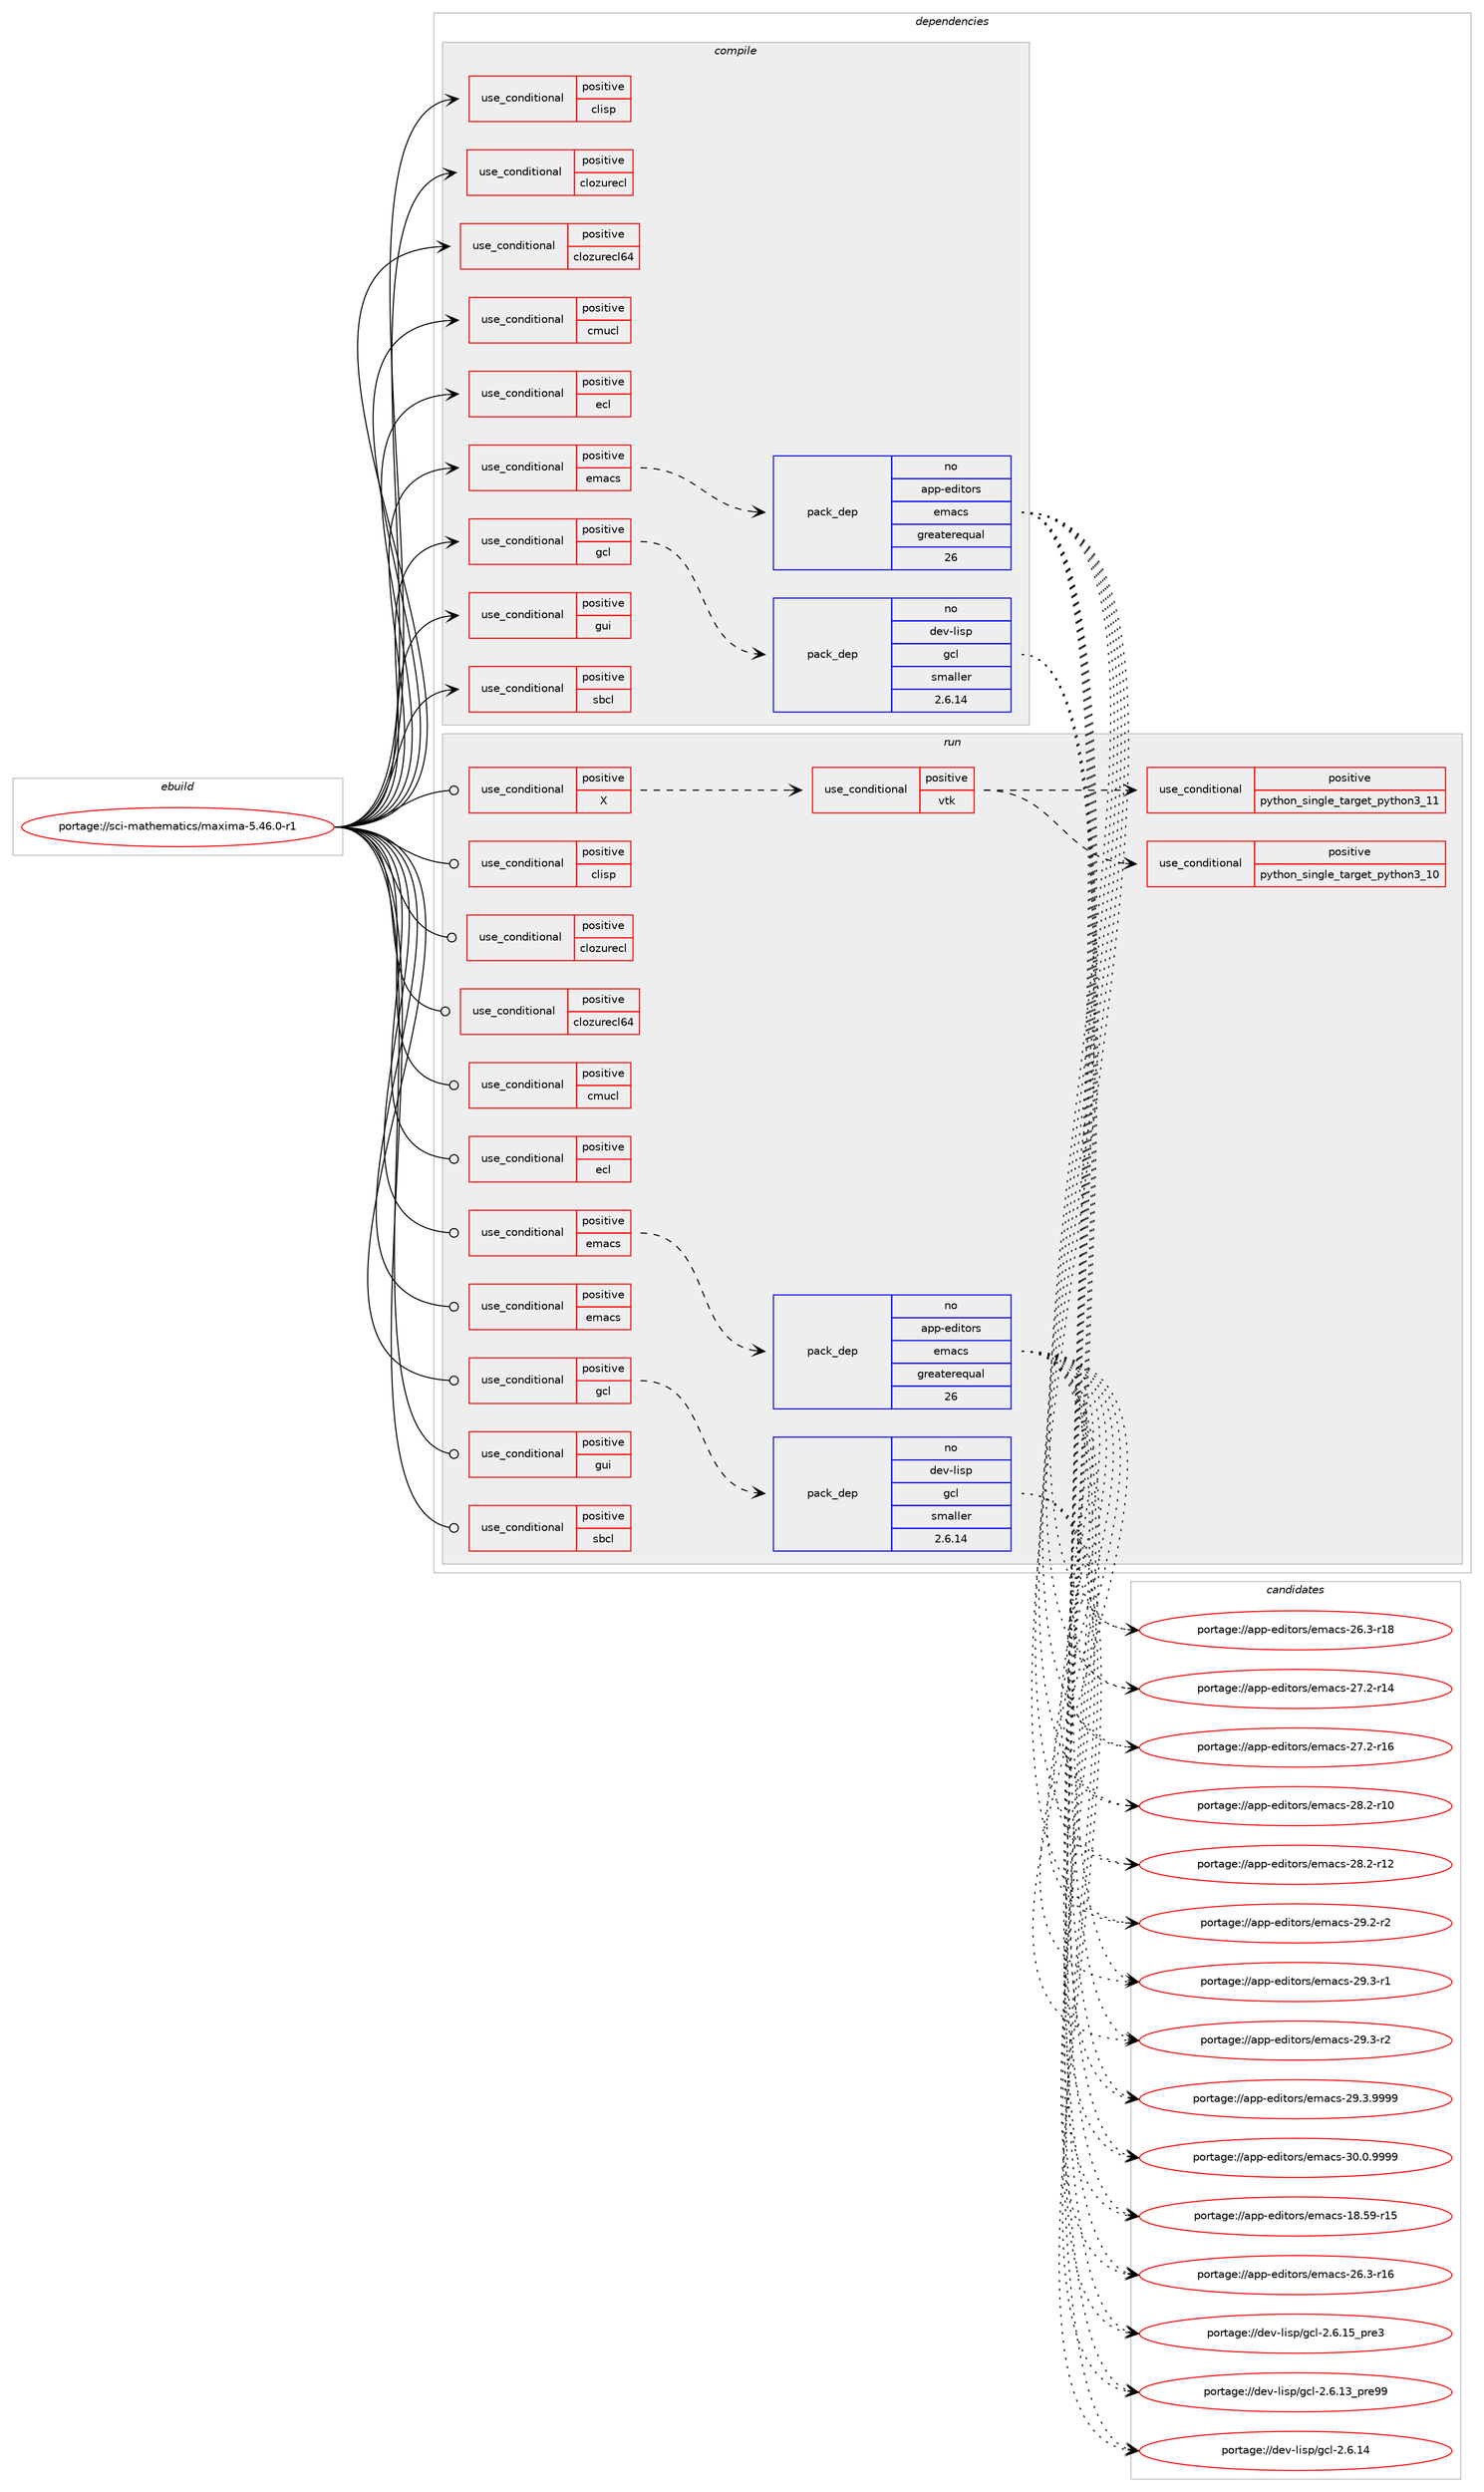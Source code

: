 digraph prolog {

# *************
# Graph options
# *************

newrank=true;
concentrate=true;
compound=true;
graph [rankdir=LR,fontname=Helvetica,fontsize=10,ranksep=1.5];#, ranksep=2.5, nodesep=0.2];
edge  [arrowhead=vee];
node  [fontname=Helvetica,fontsize=10];

# **********
# The ebuild
# **********

subgraph cluster_leftcol {
color=gray;
rank=same;
label=<<i>ebuild</i>>;
id [label="portage://sci-mathematics/maxima-5.46.0-r1", color=red, width=4, href="../sci-mathematics/maxima-5.46.0-r1.svg"];
}

# ****************
# The dependencies
# ****************

subgraph cluster_midcol {
color=gray;
label=<<i>dependencies</i>>;
subgraph cluster_compile {
fillcolor="#eeeeee";
style=filled;
label=<<i>compile</i>>;
subgraph cond1815 {
dependency2582 [label=<<TABLE BORDER="0" CELLBORDER="1" CELLSPACING="0" CELLPADDING="4"><TR><TD ROWSPAN="3" CELLPADDING="10">use_conditional</TD></TR><TR><TD>positive</TD></TR><TR><TD>clisp</TD></TR></TABLE>>, shape=none, color=red];
# *** BEGIN UNKNOWN DEPENDENCY TYPE (TODO) ***
# dependency2582 -> package_dependency(portage://sci-mathematics/maxima-5.46.0-r1,install,no,dev-lisp,clisp,none,[,,],any_same_slot,[])
# *** END UNKNOWN DEPENDENCY TYPE (TODO) ***

}
id:e -> dependency2582:w [weight=20,style="solid",arrowhead="vee"];
subgraph cond1816 {
dependency2583 [label=<<TABLE BORDER="0" CELLBORDER="1" CELLSPACING="0" CELLPADDING="4"><TR><TD ROWSPAN="3" CELLPADDING="10">use_conditional</TD></TR><TR><TD>positive</TD></TR><TR><TD>clozurecl</TD></TR></TABLE>>, shape=none, color=red];
# *** BEGIN UNKNOWN DEPENDENCY TYPE (TODO) ***
# dependency2583 -> package_dependency(portage://sci-mathematics/maxima-5.46.0-r1,install,no,dev-lisp,clozurecl,none,[,,],[],[])
# *** END UNKNOWN DEPENDENCY TYPE (TODO) ***

# *** BEGIN UNKNOWN DEPENDENCY TYPE (TODO) ***
# dependency2583 -> package_dependency(portage://sci-mathematics/maxima-5.46.0-r1,install,no,app-misc,rlwrap,none,[,,],[],[])
# *** END UNKNOWN DEPENDENCY TYPE (TODO) ***

}
id:e -> dependency2583:w [weight=20,style="solid",arrowhead="vee"];
subgraph cond1817 {
dependency2584 [label=<<TABLE BORDER="0" CELLBORDER="1" CELLSPACING="0" CELLPADDING="4"><TR><TD ROWSPAN="3" CELLPADDING="10">use_conditional</TD></TR><TR><TD>positive</TD></TR><TR><TD>clozurecl64</TD></TR></TABLE>>, shape=none, color=red];
# *** BEGIN UNKNOWN DEPENDENCY TYPE (TODO) ***
# dependency2584 -> package_dependency(portage://sci-mathematics/maxima-5.46.0-r1,install,no,dev-lisp,clozurecl,none,[,,],[],[])
# *** END UNKNOWN DEPENDENCY TYPE (TODO) ***

# *** BEGIN UNKNOWN DEPENDENCY TYPE (TODO) ***
# dependency2584 -> package_dependency(portage://sci-mathematics/maxima-5.46.0-r1,install,no,app-misc,rlwrap,none,[,,],[],[])
# *** END UNKNOWN DEPENDENCY TYPE (TODO) ***

}
id:e -> dependency2584:w [weight=20,style="solid",arrowhead="vee"];
subgraph cond1818 {
dependency2585 [label=<<TABLE BORDER="0" CELLBORDER="1" CELLSPACING="0" CELLPADDING="4"><TR><TD ROWSPAN="3" CELLPADDING="10">use_conditional</TD></TR><TR><TD>positive</TD></TR><TR><TD>cmucl</TD></TR></TABLE>>, shape=none, color=red];
# *** BEGIN UNKNOWN DEPENDENCY TYPE (TODO) ***
# dependency2585 -> package_dependency(portage://sci-mathematics/maxima-5.46.0-r1,install,no,dev-lisp,cmucl,none,[,,],[],[])
# *** END UNKNOWN DEPENDENCY TYPE (TODO) ***

# *** BEGIN UNKNOWN DEPENDENCY TYPE (TODO) ***
# dependency2585 -> package_dependency(portage://sci-mathematics/maxima-5.46.0-r1,install,no,app-misc,rlwrap,none,[,,],[],[])
# *** END UNKNOWN DEPENDENCY TYPE (TODO) ***

}
id:e -> dependency2585:w [weight=20,style="solid",arrowhead="vee"];
subgraph cond1819 {
dependency2586 [label=<<TABLE BORDER="0" CELLBORDER="1" CELLSPACING="0" CELLPADDING="4"><TR><TD ROWSPAN="3" CELLPADDING="10">use_conditional</TD></TR><TR><TD>positive</TD></TR><TR><TD>ecl</TD></TR></TABLE>>, shape=none, color=red];
# *** BEGIN UNKNOWN DEPENDENCY TYPE (TODO) ***
# dependency2586 -> package_dependency(portage://sci-mathematics/maxima-5.46.0-r1,install,no,dev-lisp,ecl,none,[,,],any_same_slot,[])
# *** END UNKNOWN DEPENDENCY TYPE (TODO) ***

# *** BEGIN UNKNOWN DEPENDENCY TYPE (TODO) ***
# dependency2586 -> package_dependency(portage://sci-mathematics/maxima-5.46.0-r1,install,no,app-misc,rlwrap,none,[,,],[],[])
# *** END UNKNOWN DEPENDENCY TYPE (TODO) ***

}
id:e -> dependency2586:w [weight=20,style="solid",arrowhead="vee"];
subgraph cond1820 {
dependency2587 [label=<<TABLE BORDER="0" CELLBORDER="1" CELLSPACING="0" CELLPADDING="4"><TR><TD ROWSPAN="3" CELLPADDING="10">use_conditional</TD></TR><TR><TD>positive</TD></TR><TR><TD>emacs</TD></TR></TABLE>>, shape=none, color=red];
subgraph pack728 {
dependency2588 [label=<<TABLE BORDER="0" CELLBORDER="1" CELLSPACING="0" CELLPADDING="4" WIDTH="220"><TR><TD ROWSPAN="6" CELLPADDING="30">pack_dep</TD></TR><TR><TD WIDTH="110">no</TD></TR><TR><TD>app-editors</TD></TR><TR><TD>emacs</TD></TR><TR><TD>greaterequal</TD></TR><TR><TD>26</TD></TR></TABLE>>, shape=none, color=blue];
}
dependency2587:e -> dependency2588:w [weight=20,style="dashed",arrowhead="vee"];
}
id:e -> dependency2587:w [weight=20,style="solid",arrowhead="vee"];
subgraph cond1821 {
dependency2589 [label=<<TABLE BORDER="0" CELLBORDER="1" CELLSPACING="0" CELLPADDING="4"><TR><TD ROWSPAN="3" CELLPADDING="10">use_conditional</TD></TR><TR><TD>positive</TD></TR><TR><TD>gcl</TD></TR></TABLE>>, shape=none, color=red];
subgraph pack729 {
dependency2590 [label=<<TABLE BORDER="0" CELLBORDER="1" CELLSPACING="0" CELLPADDING="4" WIDTH="220"><TR><TD ROWSPAN="6" CELLPADDING="30">pack_dep</TD></TR><TR><TD WIDTH="110">no</TD></TR><TR><TD>dev-lisp</TD></TR><TR><TD>gcl</TD></TR><TR><TD>smaller</TD></TR><TR><TD>2.6.14</TD></TR></TABLE>>, shape=none, color=blue];
}
dependency2589:e -> dependency2590:w [weight=20,style="dashed",arrowhead="vee"];
}
id:e -> dependency2589:w [weight=20,style="solid",arrowhead="vee"];
subgraph cond1822 {
dependency2591 [label=<<TABLE BORDER="0" CELLBORDER="1" CELLSPACING="0" CELLPADDING="4"><TR><TD ROWSPAN="3" CELLPADDING="10">use_conditional</TD></TR><TR><TD>positive</TD></TR><TR><TD>gui</TD></TR></TABLE>>, shape=none, color=red];
# *** BEGIN UNKNOWN DEPENDENCY TYPE (TODO) ***
# dependency2591 -> package_dependency(portage://sci-mathematics/maxima-5.46.0-r1,install,no,dev-lang,tk,none,[,,],[slot(0)],[])
# *** END UNKNOWN DEPENDENCY TYPE (TODO) ***

}
id:e -> dependency2591:w [weight=20,style="solid",arrowhead="vee"];
subgraph cond1823 {
dependency2592 [label=<<TABLE BORDER="0" CELLBORDER="1" CELLSPACING="0" CELLPADDING="4"><TR><TD ROWSPAN="3" CELLPADDING="10">use_conditional</TD></TR><TR><TD>positive</TD></TR><TR><TD>sbcl</TD></TR></TABLE>>, shape=none, color=red];
# *** BEGIN UNKNOWN DEPENDENCY TYPE (TODO) ***
# dependency2592 -> package_dependency(portage://sci-mathematics/maxima-5.46.0-r1,install,no,dev-lisp,sbcl,none,[,,],any_same_slot,[])
# *** END UNKNOWN DEPENDENCY TYPE (TODO) ***

# *** BEGIN UNKNOWN DEPENDENCY TYPE (TODO) ***
# dependency2592 -> package_dependency(portage://sci-mathematics/maxima-5.46.0-r1,install,no,app-misc,rlwrap,none,[,,],[],[])
# *** END UNKNOWN DEPENDENCY TYPE (TODO) ***

}
id:e -> dependency2592:w [weight=20,style="solid",arrowhead="vee"];
# *** BEGIN UNKNOWN DEPENDENCY TYPE (TODO) ***
# id -> package_dependency(portage://sci-mathematics/maxima-5.46.0-r1,install,no,virtual,libcrypt,none,[,,],any_same_slot,[])
# *** END UNKNOWN DEPENDENCY TYPE (TODO) ***

}
subgraph cluster_compileandrun {
fillcolor="#eeeeee";
style=filled;
label=<<i>compile and run</i>>;
}
subgraph cluster_run {
fillcolor="#eeeeee";
style=filled;
label=<<i>run</i>>;
subgraph cond1824 {
dependency2593 [label=<<TABLE BORDER="0" CELLBORDER="1" CELLSPACING="0" CELLPADDING="4"><TR><TD ROWSPAN="3" CELLPADDING="10">use_conditional</TD></TR><TR><TD>positive</TD></TR><TR><TD>X</TD></TR></TABLE>>, shape=none, color=red];
# *** BEGIN UNKNOWN DEPENDENCY TYPE (TODO) ***
# dependency2593 -> package_dependency(portage://sci-mathematics/maxima-5.46.0-r1,run,no,x11-misc,xdg-utils,none,[,,],[],[])
# *** END UNKNOWN DEPENDENCY TYPE (TODO) ***

# *** BEGIN UNKNOWN DEPENDENCY TYPE (TODO) ***
# dependency2593 -> package_dependency(portage://sci-mathematics/maxima-5.46.0-r1,run,no,sci-visualization,gnuplot,none,[,,],[],[use(enable(gd),none)])
# *** END UNKNOWN DEPENDENCY TYPE (TODO) ***

subgraph cond1825 {
dependency2594 [label=<<TABLE BORDER="0" CELLBORDER="1" CELLSPACING="0" CELLPADDING="4"><TR><TD ROWSPAN="3" CELLPADDING="10">use_conditional</TD></TR><TR><TD>positive</TD></TR><TR><TD>vtk</TD></TR></TABLE>>, shape=none, color=red];
subgraph cond1826 {
dependency2595 [label=<<TABLE BORDER="0" CELLBORDER="1" CELLSPACING="0" CELLPADDING="4"><TR><TD ROWSPAN="3" CELLPADDING="10">use_conditional</TD></TR><TR><TD>positive</TD></TR><TR><TD>python_single_target_python3_10</TD></TR></TABLE>>, shape=none, color=red];
# *** BEGIN UNKNOWN DEPENDENCY TYPE (TODO) ***
# dependency2595 -> package_dependency(portage://sci-mathematics/maxima-5.46.0-r1,run,no,dev-lang,python,none,[,,],[slot(3.10)],[])
# *** END UNKNOWN DEPENDENCY TYPE (TODO) ***

}
dependency2594:e -> dependency2595:w [weight=20,style="dashed",arrowhead="vee"];
subgraph cond1827 {
dependency2596 [label=<<TABLE BORDER="0" CELLBORDER="1" CELLSPACING="0" CELLPADDING="4"><TR><TD ROWSPAN="3" CELLPADDING="10">use_conditional</TD></TR><TR><TD>positive</TD></TR><TR><TD>python_single_target_python3_11</TD></TR></TABLE>>, shape=none, color=red];
# *** BEGIN UNKNOWN DEPENDENCY TYPE (TODO) ***
# dependency2596 -> package_dependency(portage://sci-mathematics/maxima-5.46.0-r1,run,no,dev-lang,python,none,[,,],[slot(3.11)],[])
# *** END UNKNOWN DEPENDENCY TYPE (TODO) ***

}
dependency2594:e -> dependency2596:w [weight=20,style="dashed",arrowhead="vee"];
# *** BEGIN UNKNOWN DEPENDENCY TYPE (TODO) ***
# dependency2594 -> package_dependency(portage://sci-mathematics/maxima-5.46.0-r1,run,no,sci-libs,vtk,none,[,,],[],[use(enable(python),none),use(enable(rendering),none),use(optenable(python_single_target_python3_10),negative),use(optenable(python_single_target_python3_11),negative)])
# *** END UNKNOWN DEPENDENCY TYPE (TODO) ***

}
dependency2593:e -> dependency2594:w [weight=20,style="dashed",arrowhead="vee"];
}
id:e -> dependency2593:w [weight=20,style="solid",arrowhead="odot"];
subgraph cond1828 {
dependency2597 [label=<<TABLE BORDER="0" CELLBORDER="1" CELLSPACING="0" CELLPADDING="4"><TR><TD ROWSPAN="3" CELLPADDING="10">use_conditional</TD></TR><TR><TD>positive</TD></TR><TR><TD>clisp</TD></TR></TABLE>>, shape=none, color=red];
# *** BEGIN UNKNOWN DEPENDENCY TYPE (TODO) ***
# dependency2597 -> package_dependency(portage://sci-mathematics/maxima-5.46.0-r1,run,no,dev-lisp,clisp,none,[,,],any_same_slot,[])
# *** END UNKNOWN DEPENDENCY TYPE (TODO) ***

}
id:e -> dependency2597:w [weight=20,style="solid",arrowhead="odot"];
subgraph cond1829 {
dependency2598 [label=<<TABLE BORDER="0" CELLBORDER="1" CELLSPACING="0" CELLPADDING="4"><TR><TD ROWSPAN="3" CELLPADDING="10">use_conditional</TD></TR><TR><TD>positive</TD></TR><TR><TD>clozurecl</TD></TR></TABLE>>, shape=none, color=red];
# *** BEGIN UNKNOWN DEPENDENCY TYPE (TODO) ***
# dependency2598 -> package_dependency(portage://sci-mathematics/maxima-5.46.0-r1,run,no,dev-lisp,clozurecl,none,[,,],[],[])
# *** END UNKNOWN DEPENDENCY TYPE (TODO) ***

# *** BEGIN UNKNOWN DEPENDENCY TYPE (TODO) ***
# dependency2598 -> package_dependency(portage://sci-mathematics/maxima-5.46.0-r1,run,no,app-misc,rlwrap,none,[,,],[],[])
# *** END UNKNOWN DEPENDENCY TYPE (TODO) ***

}
id:e -> dependency2598:w [weight=20,style="solid",arrowhead="odot"];
subgraph cond1830 {
dependency2599 [label=<<TABLE BORDER="0" CELLBORDER="1" CELLSPACING="0" CELLPADDING="4"><TR><TD ROWSPAN="3" CELLPADDING="10">use_conditional</TD></TR><TR><TD>positive</TD></TR><TR><TD>clozurecl64</TD></TR></TABLE>>, shape=none, color=red];
# *** BEGIN UNKNOWN DEPENDENCY TYPE (TODO) ***
# dependency2599 -> package_dependency(portage://sci-mathematics/maxima-5.46.0-r1,run,no,dev-lisp,clozurecl,none,[,,],[],[])
# *** END UNKNOWN DEPENDENCY TYPE (TODO) ***

# *** BEGIN UNKNOWN DEPENDENCY TYPE (TODO) ***
# dependency2599 -> package_dependency(portage://sci-mathematics/maxima-5.46.0-r1,run,no,app-misc,rlwrap,none,[,,],[],[])
# *** END UNKNOWN DEPENDENCY TYPE (TODO) ***

}
id:e -> dependency2599:w [weight=20,style="solid",arrowhead="odot"];
subgraph cond1831 {
dependency2600 [label=<<TABLE BORDER="0" CELLBORDER="1" CELLSPACING="0" CELLPADDING="4"><TR><TD ROWSPAN="3" CELLPADDING="10">use_conditional</TD></TR><TR><TD>positive</TD></TR><TR><TD>cmucl</TD></TR></TABLE>>, shape=none, color=red];
# *** BEGIN UNKNOWN DEPENDENCY TYPE (TODO) ***
# dependency2600 -> package_dependency(portage://sci-mathematics/maxima-5.46.0-r1,run,no,dev-lisp,cmucl,none,[,,],[],[])
# *** END UNKNOWN DEPENDENCY TYPE (TODO) ***

# *** BEGIN UNKNOWN DEPENDENCY TYPE (TODO) ***
# dependency2600 -> package_dependency(portage://sci-mathematics/maxima-5.46.0-r1,run,no,app-misc,rlwrap,none,[,,],[],[])
# *** END UNKNOWN DEPENDENCY TYPE (TODO) ***

}
id:e -> dependency2600:w [weight=20,style="solid",arrowhead="odot"];
subgraph cond1832 {
dependency2601 [label=<<TABLE BORDER="0" CELLBORDER="1" CELLSPACING="0" CELLPADDING="4"><TR><TD ROWSPAN="3" CELLPADDING="10">use_conditional</TD></TR><TR><TD>positive</TD></TR><TR><TD>ecl</TD></TR></TABLE>>, shape=none, color=red];
# *** BEGIN UNKNOWN DEPENDENCY TYPE (TODO) ***
# dependency2601 -> package_dependency(portage://sci-mathematics/maxima-5.46.0-r1,run,no,dev-lisp,ecl,none,[,,],any_same_slot,[])
# *** END UNKNOWN DEPENDENCY TYPE (TODO) ***

# *** BEGIN UNKNOWN DEPENDENCY TYPE (TODO) ***
# dependency2601 -> package_dependency(portage://sci-mathematics/maxima-5.46.0-r1,run,no,app-misc,rlwrap,none,[,,],[],[])
# *** END UNKNOWN DEPENDENCY TYPE (TODO) ***

}
id:e -> dependency2601:w [weight=20,style="solid",arrowhead="odot"];
subgraph cond1833 {
dependency2602 [label=<<TABLE BORDER="0" CELLBORDER="1" CELLSPACING="0" CELLPADDING="4"><TR><TD ROWSPAN="3" CELLPADDING="10">use_conditional</TD></TR><TR><TD>positive</TD></TR><TR><TD>emacs</TD></TR></TABLE>>, shape=none, color=red];
subgraph pack730 {
dependency2603 [label=<<TABLE BORDER="0" CELLBORDER="1" CELLSPACING="0" CELLPADDING="4" WIDTH="220"><TR><TD ROWSPAN="6" CELLPADDING="30">pack_dep</TD></TR><TR><TD WIDTH="110">no</TD></TR><TR><TD>app-editors</TD></TR><TR><TD>emacs</TD></TR><TR><TD>greaterequal</TD></TR><TR><TD>26</TD></TR></TABLE>>, shape=none, color=blue];
}
dependency2602:e -> dependency2603:w [weight=20,style="dashed",arrowhead="vee"];
}
id:e -> dependency2602:w [weight=20,style="solid",arrowhead="odot"];
subgraph cond1834 {
dependency2604 [label=<<TABLE BORDER="0" CELLBORDER="1" CELLSPACING="0" CELLPADDING="4"><TR><TD ROWSPAN="3" CELLPADDING="10">use_conditional</TD></TR><TR><TD>positive</TD></TR><TR><TD>emacs</TD></TR></TABLE>>, shape=none, color=red];
# *** BEGIN UNKNOWN DEPENDENCY TYPE (TODO) ***
# dependency2604 -> package_dependency(portage://sci-mathematics/maxima-5.46.0-r1,run,no,virtual,latex-base,none,[,,],[],[])
# *** END UNKNOWN DEPENDENCY TYPE (TODO) ***

# *** BEGIN UNKNOWN DEPENDENCY TYPE (TODO) ***
# dependency2604 -> package_dependency(portage://sci-mathematics/maxima-5.46.0-r1,run,no,app-emacs,auctex,none,[,,],[],[])
# *** END UNKNOWN DEPENDENCY TYPE (TODO) ***

# *** BEGIN UNKNOWN DEPENDENCY TYPE (TODO) ***
# dependency2604 -> package_dependency(portage://sci-mathematics/maxima-5.46.0-r1,run,no,app-text,ghostscript-gpl,none,[,,],[],[])
# *** END UNKNOWN DEPENDENCY TYPE (TODO) ***

# *** BEGIN UNKNOWN DEPENDENCY TYPE (TODO) ***
# dependency2604 -> package_dependency(portage://sci-mathematics/maxima-5.46.0-r1,run,no,dev-texlive,texlive-latexrecommended,none,[,,],[],[])
# *** END UNKNOWN DEPENDENCY TYPE (TODO) ***

}
id:e -> dependency2604:w [weight=20,style="solid",arrowhead="odot"];
subgraph cond1835 {
dependency2605 [label=<<TABLE BORDER="0" CELLBORDER="1" CELLSPACING="0" CELLPADDING="4"><TR><TD ROWSPAN="3" CELLPADDING="10">use_conditional</TD></TR><TR><TD>positive</TD></TR><TR><TD>gcl</TD></TR></TABLE>>, shape=none, color=red];
subgraph pack731 {
dependency2606 [label=<<TABLE BORDER="0" CELLBORDER="1" CELLSPACING="0" CELLPADDING="4" WIDTH="220"><TR><TD ROWSPAN="6" CELLPADDING="30">pack_dep</TD></TR><TR><TD WIDTH="110">no</TD></TR><TR><TD>dev-lisp</TD></TR><TR><TD>gcl</TD></TR><TR><TD>smaller</TD></TR><TR><TD>2.6.14</TD></TR></TABLE>>, shape=none, color=blue];
}
dependency2605:e -> dependency2606:w [weight=20,style="dashed",arrowhead="vee"];
}
id:e -> dependency2605:w [weight=20,style="solid",arrowhead="odot"];
subgraph cond1836 {
dependency2607 [label=<<TABLE BORDER="0" CELLBORDER="1" CELLSPACING="0" CELLPADDING="4"><TR><TD ROWSPAN="3" CELLPADDING="10">use_conditional</TD></TR><TR><TD>positive</TD></TR><TR><TD>gui</TD></TR></TABLE>>, shape=none, color=red];
# *** BEGIN UNKNOWN DEPENDENCY TYPE (TODO) ***
# dependency2607 -> package_dependency(portage://sci-mathematics/maxima-5.46.0-r1,run,no,dev-lang,tk,none,[,,],[slot(0)],[])
# *** END UNKNOWN DEPENDENCY TYPE (TODO) ***

}
id:e -> dependency2607:w [weight=20,style="solid",arrowhead="odot"];
subgraph cond1837 {
dependency2608 [label=<<TABLE BORDER="0" CELLBORDER="1" CELLSPACING="0" CELLPADDING="4"><TR><TD ROWSPAN="3" CELLPADDING="10">use_conditional</TD></TR><TR><TD>positive</TD></TR><TR><TD>sbcl</TD></TR></TABLE>>, shape=none, color=red];
# *** BEGIN UNKNOWN DEPENDENCY TYPE (TODO) ***
# dependency2608 -> package_dependency(portage://sci-mathematics/maxima-5.46.0-r1,run,no,dev-lisp,sbcl,none,[,,],any_same_slot,[])
# *** END UNKNOWN DEPENDENCY TYPE (TODO) ***

# *** BEGIN UNKNOWN DEPENDENCY TYPE (TODO) ***
# dependency2608 -> package_dependency(portage://sci-mathematics/maxima-5.46.0-r1,run,no,app-misc,rlwrap,none,[,,],[],[])
# *** END UNKNOWN DEPENDENCY TYPE (TODO) ***

}
id:e -> dependency2608:w [weight=20,style="solid",arrowhead="odot"];
# *** BEGIN UNKNOWN DEPENDENCY TYPE (TODO) ***
# id -> package_dependency(portage://sci-mathematics/maxima-5.46.0-r1,run,no,virtual,libcrypt,none,[,,],any_same_slot,[])
# *** END UNKNOWN DEPENDENCY TYPE (TODO) ***

}
}

# **************
# The candidates
# **************

subgraph cluster_choices {
rank=same;
color=gray;
label=<<i>candidates</i>>;

subgraph choice728 {
color=black;
nodesep=1;
choice9711211245101100105116111114115471011099799115454956465357451144953 [label="portage://app-editors/emacs-18.59-r15", color=red, width=4,href="../app-editors/emacs-18.59-r15.svg"];
choice97112112451011001051161111141154710110997991154550544651451144954 [label="portage://app-editors/emacs-26.3-r16", color=red, width=4,href="../app-editors/emacs-26.3-r16.svg"];
choice97112112451011001051161111141154710110997991154550544651451144956 [label="portage://app-editors/emacs-26.3-r18", color=red, width=4,href="../app-editors/emacs-26.3-r18.svg"];
choice97112112451011001051161111141154710110997991154550554650451144952 [label="portage://app-editors/emacs-27.2-r14", color=red, width=4,href="../app-editors/emacs-27.2-r14.svg"];
choice97112112451011001051161111141154710110997991154550554650451144954 [label="portage://app-editors/emacs-27.2-r16", color=red, width=4,href="../app-editors/emacs-27.2-r16.svg"];
choice97112112451011001051161111141154710110997991154550564650451144948 [label="portage://app-editors/emacs-28.2-r10", color=red, width=4,href="../app-editors/emacs-28.2-r10.svg"];
choice97112112451011001051161111141154710110997991154550564650451144950 [label="portage://app-editors/emacs-28.2-r12", color=red, width=4,href="../app-editors/emacs-28.2-r12.svg"];
choice971121124510110010511611111411547101109979911545505746504511450 [label="portage://app-editors/emacs-29.2-r2", color=red, width=4,href="../app-editors/emacs-29.2-r2.svg"];
choice971121124510110010511611111411547101109979911545505746514511449 [label="portage://app-editors/emacs-29.3-r1", color=red, width=4,href="../app-editors/emacs-29.3-r1.svg"];
choice971121124510110010511611111411547101109979911545505746514511450 [label="portage://app-editors/emacs-29.3-r2", color=red, width=4,href="../app-editors/emacs-29.3-r2.svg"];
choice971121124510110010511611111411547101109979911545505746514657575757 [label="portage://app-editors/emacs-29.3.9999", color=red, width=4,href="../app-editors/emacs-29.3.9999.svg"];
choice971121124510110010511611111411547101109979911545514846484657575757 [label="portage://app-editors/emacs-30.0.9999", color=red, width=4,href="../app-editors/emacs-30.0.9999.svg"];
dependency2588:e -> choice9711211245101100105116111114115471011099799115454956465357451144953:w [style=dotted,weight="100"];
dependency2588:e -> choice97112112451011001051161111141154710110997991154550544651451144954:w [style=dotted,weight="100"];
dependency2588:e -> choice97112112451011001051161111141154710110997991154550544651451144956:w [style=dotted,weight="100"];
dependency2588:e -> choice97112112451011001051161111141154710110997991154550554650451144952:w [style=dotted,weight="100"];
dependency2588:e -> choice97112112451011001051161111141154710110997991154550554650451144954:w [style=dotted,weight="100"];
dependency2588:e -> choice97112112451011001051161111141154710110997991154550564650451144948:w [style=dotted,weight="100"];
dependency2588:e -> choice97112112451011001051161111141154710110997991154550564650451144950:w [style=dotted,weight="100"];
dependency2588:e -> choice971121124510110010511611111411547101109979911545505746504511450:w [style=dotted,weight="100"];
dependency2588:e -> choice971121124510110010511611111411547101109979911545505746514511449:w [style=dotted,weight="100"];
dependency2588:e -> choice971121124510110010511611111411547101109979911545505746514511450:w [style=dotted,weight="100"];
dependency2588:e -> choice971121124510110010511611111411547101109979911545505746514657575757:w [style=dotted,weight="100"];
dependency2588:e -> choice971121124510110010511611111411547101109979911545514846484657575757:w [style=dotted,weight="100"];
}
subgraph choice729 {
color=black;
nodesep=1;
choice10010111845108105115112471039910845504654464951951121141015757 [label="portage://dev-lisp/gcl-2.6.13_pre99", color=red, width=4,href="../dev-lisp/gcl-2.6.13_pre99.svg"];
choice10010111845108105115112471039910845504654464952 [label="portage://dev-lisp/gcl-2.6.14", color=red, width=4,href="../dev-lisp/gcl-2.6.14.svg"];
choice100101118451081051151124710399108455046544649539511211410151 [label="portage://dev-lisp/gcl-2.6.15_pre3", color=red, width=4,href="../dev-lisp/gcl-2.6.15_pre3.svg"];
dependency2590:e -> choice10010111845108105115112471039910845504654464951951121141015757:w [style=dotted,weight="100"];
dependency2590:e -> choice10010111845108105115112471039910845504654464952:w [style=dotted,weight="100"];
dependency2590:e -> choice100101118451081051151124710399108455046544649539511211410151:w [style=dotted,weight="100"];
}
subgraph choice730 {
color=black;
nodesep=1;
choice9711211245101100105116111114115471011099799115454956465357451144953 [label="portage://app-editors/emacs-18.59-r15", color=red, width=4,href="../app-editors/emacs-18.59-r15.svg"];
choice97112112451011001051161111141154710110997991154550544651451144954 [label="portage://app-editors/emacs-26.3-r16", color=red, width=4,href="../app-editors/emacs-26.3-r16.svg"];
choice97112112451011001051161111141154710110997991154550544651451144956 [label="portage://app-editors/emacs-26.3-r18", color=red, width=4,href="../app-editors/emacs-26.3-r18.svg"];
choice97112112451011001051161111141154710110997991154550554650451144952 [label="portage://app-editors/emacs-27.2-r14", color=red, width=4,href="../app-editors/emacs-27.2-r14.svg"];
choice97112112451011001051161111141154710110997991154550554650451144954 [label="portage://app-editors/emacs-27.2-r16", color=red, width=4,href="../app-editors/emacs-27.2-r16.svg"];
choice97112112451011001051161111141154710110997991154550564650451144948 [label="portage://app-editors/emacs-28.2-r10", color=red, width=4,href="../app-editors/emacs-28.2-r10.svg"];
choice97112112451011001051161111141154710110997991154550564650451144950 [label="portage://app-editors/emacs-28.2-r12", color=red, width=4,href="../app-editors/emacs-28.2-r12.svg"];
choice971121124510110010511611111411547101109979911545505746504511450 [label="portage://app-editors/emacs-29.2-r2", color=red, width=4,href="../app-editors/emacs-29.2-r2.svg"];
choice971121124510110010511611111411547101109979911545505746514511449 [label="portage://app-editors/emacs-29.3-r1", color=red, width=4,href="../app-editors/emacs-29.3-r1.svg"];
choice971121124510110010511611111411547101109979911545505746514511450 [label="portage://app-editors/emacs-29.3-r2", color=red, width=4,href="../app-editors/emacs-29.3-r2.svg"];
choice971121124510110010511611111411547101109979911545505746514657575757 [label="portage://app-editors/emacs-29.3.9999", color=red, width=4,href="../app-editors/emacs-29.3.9999.svg"];
choice971121124510110010511611111411547101109979911545514846484657575757 [label="portage://app-editors/emacs-30.0.9999", color=red, width=4,href="../app-editors/emacs-30.0.9999.svg"];
dependency2603:e -> choice9711211245101100105116111114115471011099799115454956465357451144953:w [style=dotted,weight="100"];
dependency2603:e -> choice97112112451011001051161111141154710110997991154550544651451144954:w [style=dotted,weight="100"];
dependency2603:e -> choice97112112451011001051161111141154710110997991154550544651451144956:w [style=dotted,weight="100"];
dependency2603:e -> choice97112112451011001051161111141154710110997991154550554650451144952:w [style=dotted,weight="100"];
dependency2603:e -> choice97112112451011001051161111141154710110997991154550554650451144954:w [style=dotted,weight="100"];
dependency2603:e -> choice97112112451011001051161111141154710110997991154550564650451144948:w [style=dotted,weight="100"];
dependency2603:e -> choice97112112451011001051161111141154710110997991154550564650451144950:w [style=dotted,weight="100"];
dependency2603:e -> choice971121124510110010511611111411547101109979911545505746504511450:w [style=dotted,weight="100"];
dependency2603:e -> choice971121124510110010511611111411547101109979911545505746514511449:w [style=dotted,weight="100"];
dependency2603:e -> choice971121124510110010511611111411547101109979911545505746514511450:w [style=dotted,weight="100"];
dependency2603:e -> choice971121124510110010511611111411547101109979911545505746514657575757:w [style=dotted,weight="100"];
dependency2603:e -> choice971121124510110010511611111411547101109979911545514846484657575757:w [style=dotted,weight="100"];
}
subgraph choice731 {
color=black;
nodesep=1;
choice10010111845108105115112471039910845504654464951951121141015757 [label="portage://dev-lisp/gcl-2.6.13_pre99", color=red, width=4,href="../dev-lisp/gcl-2.6.13_pre99.svg"];
choice10010111845108105115112471039910845504654464952 [label="portage://dev-lisp/gcl-2.6.14", color=red, width=4,href="../dev-lisp/gcl-2.6.14.svg"];
choice100101118451081051151124710399108455046544649539511211410151 [label="portage://dev-lisp/gcl-2.6.15_pre3", color=red, width=4,href="../dev-lisp/gcl-2.6.15_pre3.svg"];
dependency2606:e -> choice10010111845108105115112471039910845504654464951951121141015757:w [style=dotted,weight="100"];
dependency2606:e -> choice10010111845108105115112471039910845504654464952:w [style=dotted,weight="100"];
dependency2606:e -> choice100101118451081051151124710399108455046544649539511211410151:w [style=dotted,weight="100"];
}
}

}
